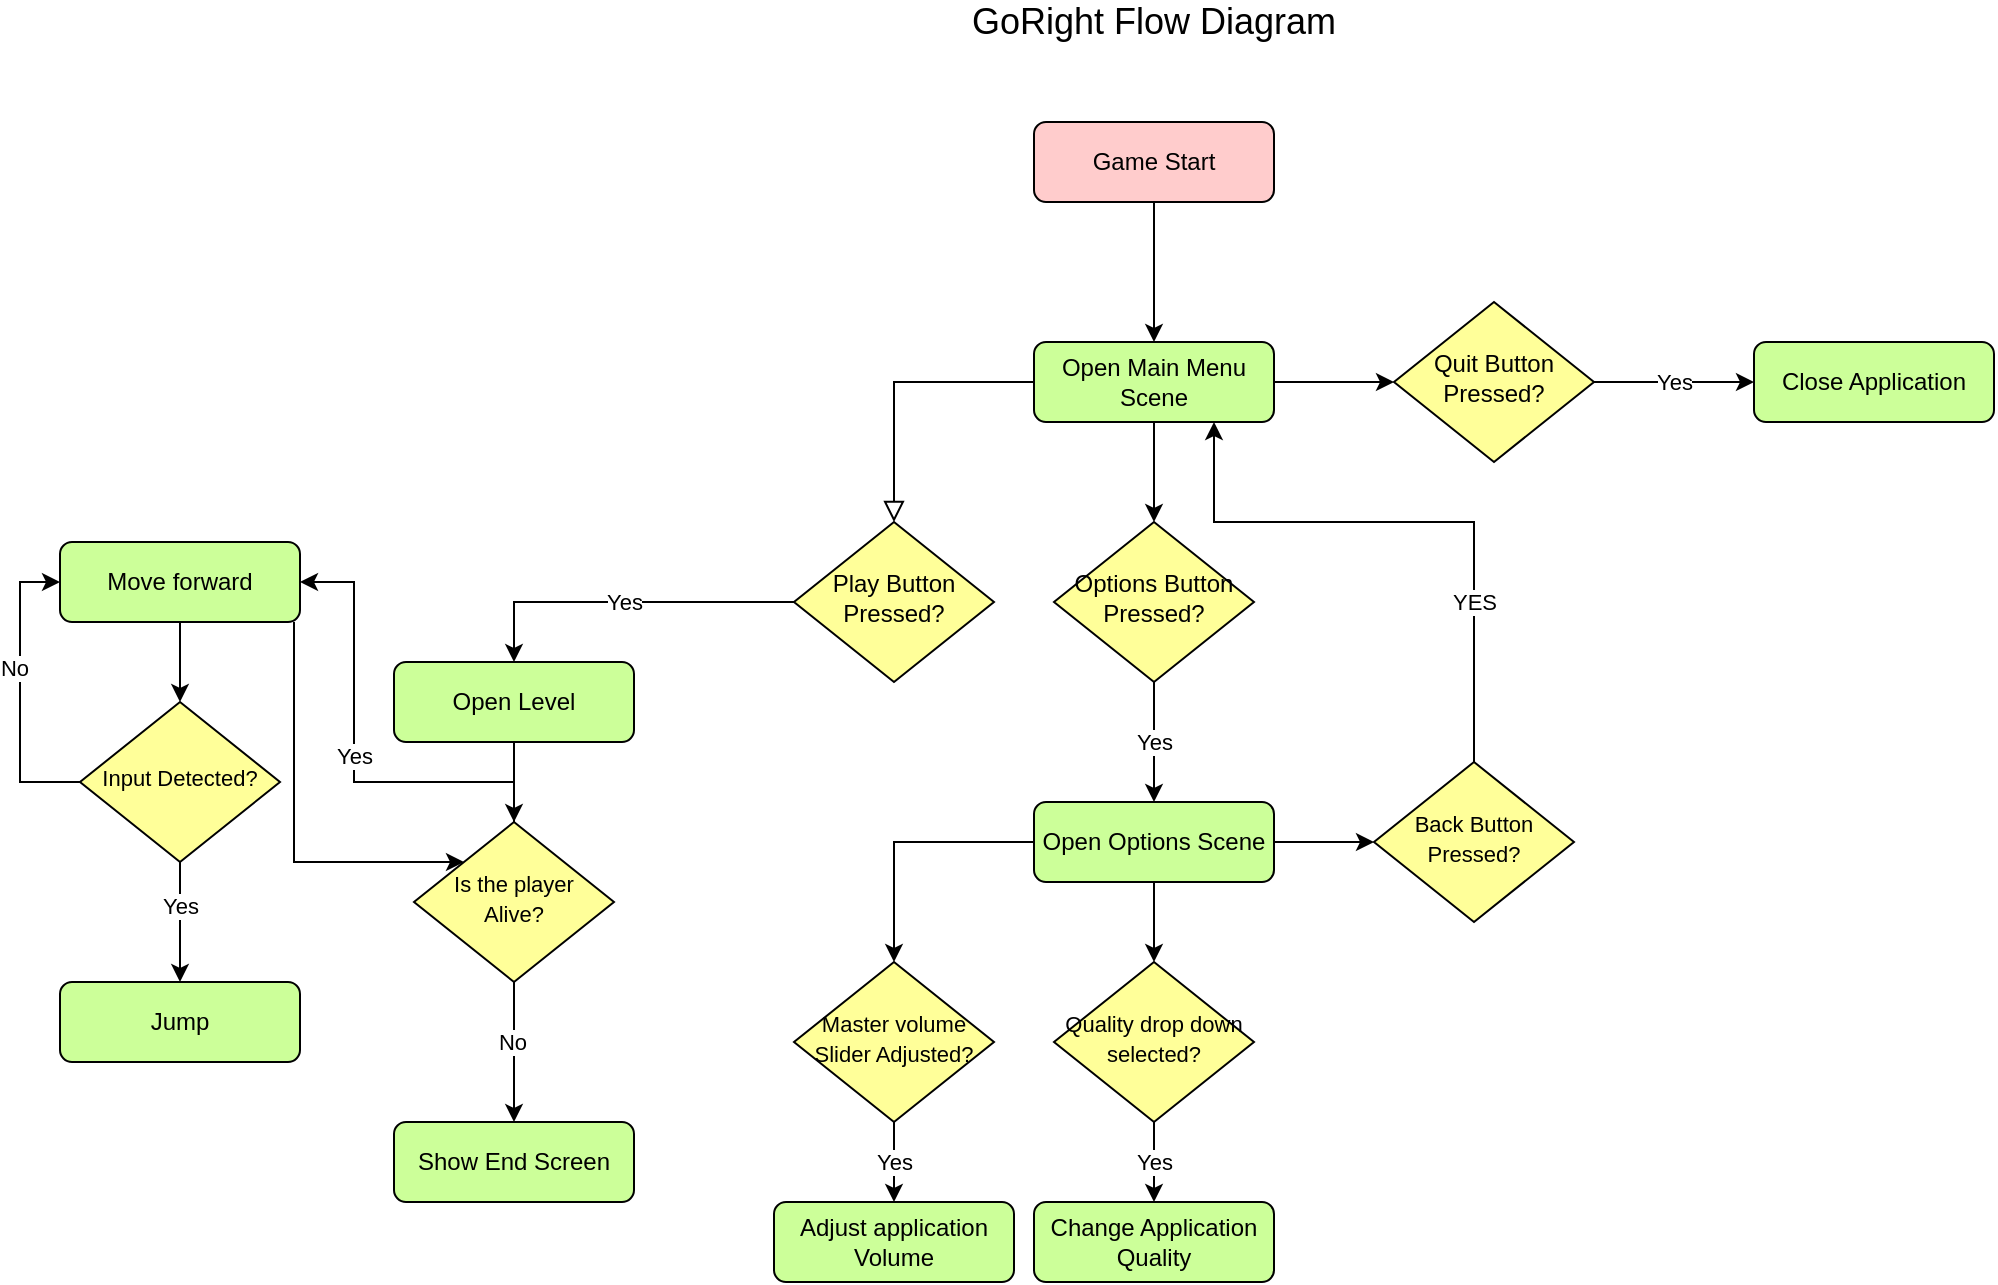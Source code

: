 <mxfile version="14.6.1" type="device"><diagram id="C5RBs43oDa-KdzZeNtuy" name="Page-1"><mxGraphModel dx="2550" dy="1517" grid="1" gridSize="10" guides="1" tooltips="1" connect="1" arrows="1" fold="1" page="1" pageScale="1" pageWidth="827" pageHeight="1169" math="0" shadow="0"><root><mxCell id="WIyWlLk6GJQsqaUBKTNV-0"/><mxCell id="WIyWlLk6GJQsqaUBKTNV-1" parent="WIyWlLk6GJQsqaUBKTNV-0"/><mxCell id="pbQ_s5aWmYecJgSz2hxw-1" value="" style="rounded=0;html=1;jettySize=auto;orthogonalLoop=1;fontSize=11;endArrow=block;endFill=0;endSize=8;strokeWidth=1;shadow=0;labelBackgroundColor=none;edgeStyle=orthogonalEdgeStyle;" parent="WIyWlLk6GJQsqaUBKTNV-1" source="pbQ_s5aWmYecJgSz2hxw-2" target="pbQ_s5aWmYecJgSz2hxw-5" edge="1"><mxGeometry relative="1" as="geometry"/></mxCell><mxCell id="pbQ_s5aWmYecJgSz2hxw-17" style="edgeStyle=orthogonalEdgeStyle;rounded=0;orthogonalLoop=1;jettySize=auto;html=1;entryX=0;entryY=0.5;entryDx=0;entryDy=0;" parent="WIyWlLk6GJQsqaUBKTNV-1" source="pbQ_s5aWmYecJgSz2hxw-2" target="pbQ_s5aWmYecJgSz2hxw-13" edge="1"><mxGeometry relative="1" as="geometry"><Array as="points"><mxPoint x="300" y="270"/><mxPoint x="300" y="270"/></Array></mxGeometry></mxCell><mxCell id="pbQ_s5aWmYecJgSz2hxw-18" style="edgeStyle=orthogonalEdgeStyle;rounded=0;orthogonalLoop=1;jettySize=auto;html=1;entryX=0.5;entryY=0;entryDx=0;entryDy=0;" parent="WIyWlLk6GJQsqaUBKTNV-1" source="pbQ_s5aWmYecJgSz2hxw-2" target="pbQ_s5aWmYecJgSz2hxw-12" edge="1"><mxGeometry relative="1" as="geometry"/></mxCell><mxCell id="pbQ_s5aWmYecJgSz2hxw-2" value="Open Main Menu Scene" style="rounded=1;whiteSpace=wrap;html=1;fontSize=12;glass=0;strokeWidth=1;shadow=0;fillColor=#CCFF99;" parent="WIyWlLk6GJQsqaUBKTNV-1" vertex="1"><mxGeometry x="120" y="250" width="120" height="40" as="geometry"/></mxCell><mxCell id="pbQ_s5aWmYecJgSz2hxw-24" value="Yes" style="edgeStyle=orthogonalEdgeStyle;rounded=0;orthogonalLoop=1;jettySize=auto;html=1;entryX=0.5;entryY=0;entryDx=0;entryDy=0;" parent="WIyWlLk6GJQsqaUBKTNV-1" source="pbQ_s5aWmYecJgSz2hxw-5" target="pbQ_s5aWmYecJgSz2hxw-23" edge="1"><mxGeometry relative="1" as="geometry"/></mxCell><mxCell id="pbQ_s5aWmYecJgSz2hxw-5" value="Play Button Pressed?" style="rhombus;whiteSpace=wrap;html=1;shadow=0;fontFamily=Helvetica;fontSize=12;align=center;strokeWidth=1;spacing=6;spacingTop=-4;fillColor=#FFFF99;" parent="WIyWlLk6GJQsqaUBKTNV-1" vertex="1"><mxGeometry y="340" width="100" height="80" as="geometry"/></mxCell><mxCell id="pbQ_s5aWmYecJgSz2hxw-22" value="Yes" style="edgeStyle=orthogonalEdgeStyle;rounded=0;orthogonalLoop=1;jettySize=auto;html=1;entryX=0.5;entryY=0;entryDx=0;entryDy=0;" parent="WIyWlLk6GJQsqaUBKTNV-1" source="pbQ_s5aWmYecJgSz2hxw-12" target="pbQ_s5aWmYecJgSz2hxw-21" edge="1"><mxGeometry relative="1" as="geometry"/></mxCell><mxCell id="pbQ_s5aWmYecJgSz2hxw-12" value="Options Button Pressed?" style="rhombus;whiteSpace=wrap;html=1;shadow=0;fontFamily=Helvetica;fontSize=12;align=center;strokeWidth=1;spacing=6;spacingTop=-4;fillColor=#FFFF99;" parent="WIyWlLk6GJQsqaUBKTNV-1" vertex="1"><mxGeometry x="130" y="340" width="100" height="80" as="geometry"/></mxCell><mxCell id="pbQ_s5aWmYecJgSz2hxw-20" value="Yes" style="edgeStyle=orthogonalEdgeStyle;rounded=0;orthogonalLoop=1;jettySize=auto;html=1;entryX=0;entryY=0.5;entryDx=0;entryDy=0;" parent="WIyWlLk6GJQsqaUBKTNV-1" source="pbQ_s5aWmYecJgSz2hxw-13" target="pbQ_s5aWmYecJgSz2hxw-19" edge="1"><mxGeometry relative="1" as="geometry"/></mxCell><mxCell id="pbQ_s5aWmYecJgSz2hxw-13" value="Quit Button Pressed?" style="rhombus;whiteSpace=wrap;html=1;shadow=0;fontFamily=Helvetica;fontSize=12;align=center;strokeWidth=1;spacing=6;spacingTop=-4;fillColor=#FFFF99;" parent="WIyWlLk6GJQsqaUBKTNV-1" vertex="1"><mxGeometry x="300" y="230" width="100" height="80" as="geometry"/></mxCell><mxCell id="pbQ_s5aWmYecJgSz2hxw-19" value="Close Application" style="rounded=1;whiteSpace=wrap;html=1;fontSize=12;glass=0;strokeWidth=1;shadow=0;fillColor=#CCFF99;" parent="WIyWlLk6GJQsqaUBKTNV-1" vertex="1"><mxGeometry x="480" y="250" width="120" height="40" as="geometry"/></mxCell><mxCell id="pbQ_s5aWmYecJgSz2hxw-29" style="edgeStyle=orthogonalEdgeStyle;rounded=0;orthogonalLoop=1;jettySize=auto;html=1;" parent="WIyWlLk6GJQsqaUBKTNV-1" source="pbQ_s5aWmYecJgSz2hxw-21" target="pbQ_s5aWmYecJgSz2hxw-28" edge="1"><mxGeometry relative="1" as="geometry"/></mxCell><mxCell id="pbQ_s5aWmYecJgSz2hxw-34" style="edgeStyle=orthogonalEdgeStyle;rounded=0;orthogonalLoop=1;jettySize=auto;html=1;entryX=0.5;entryY=0;entryDx=0;entryDy=0;" parent="WIyWlLk6GJQsqaUBKTNV-1" source="pbQ_s5aWmYecJgSz2hxw-21" target="pbQ_s5aWmYecJgSz2hxw-32" edge="1"><mxGeometry relative="1" as="geometry"/></mxCell><mxCell id="pbQ_s5aWmYecJgSz2hxw-43" style="edgeStyle=orthogonalEdgeStyle;rounded=0;orthogonalLoop=1;jettySize=auto;html=1;" parent="WIyWlLk6GJQsqaUBKTNV-1" source="pbQ_s5aWmYecJgSz2hxw-21" target="pbQ_s5aWmYecJgSz2hxw-40" edge="1"><mxGeometry relative="1" as="geometry"/></mxCell><mxCell id="pbQ_s5aWmYecJgSz2hxw-21" value="Open Options Scene" style="rounded=1;whiteSpace=wrap;html=1;fontSize=12;glass=0;strokeWidth=1;shadow=0;fillColor=#CCFF99;" parent="WIyWlLk6GJQsqaUBKTNV-1" vertex="1"><mxGeometry x="120" y="480" width="120" height="40" as="geometry"/></mxCell><mxCell id="pbQ_s5aWmYecJgSz2hxw-30" style="edgeStyle=orthogonalEdgeStyle;rounded=0;orthogonalLoop=1;jettySize=auto;html=1;entryX=0.5;entryY=0;entryDx=0;entryDy=0;" parent="WIyWlLk6GJQsqaUBKTNV-1" source="pbQ_s5aWmYecJgSz2hxw-23" target="pbQ_s5aWmYecJgSz2hxw-27" edge="1"><mxGeometry relative="1" as="geometry"/></mxCell><mxCell id="pbQ_s5aWmYecJgSz2hxw-23" value="Open Level" style="rounded=1;whiteSpace=wrap;html=1;fontSize=12;glass=0;strokeWidth=1;shadow=0;fillColor=#CCFF99;" parent="WIyWlLk6GJQsqaUBKTNV-1" vertex="1"><mxGeometry x="-200" y="410" width="120" height="40" as="geometry"/></mxCell><mxCell id="pbQ_s5aWmYecJgSz2hxw-26" value="&lt;font style=&quot;font-size: 18px&quot;&gt;GoRight Flow Diagram&lt;/font&gt;" style="text;html=1;strokeColor=none;fillColor=none;align=center;verticalAlign=middle;whiteSpace=wrap;rounded=0;" parent="WIyWlLk6GJQsqaUBKTNV-1" vertex="1"><mxGeometry x="85" y="80" width="190" height="20" as="geometry"/></mxCell><mxCell id="pbQ_s5aWmYecJgSz2hxw-48" value="Yes" style="edgeStyle=orthogonalEdgeStyle;rounded=0;orthogonalLoop=1;jettySize=auto;html=1;" parent="WIyWlLk6GJQsqaUBKTNV-1" source="pbQ_s5aWmYecJgSz2hxw-27" target="pbQ_s5aWmYecJgSz2hxw-47" edge="1"><mxGeometry relative="1" as="geometry"><Array as="points"><mxPoint x="-140" y="470"/><mxPoint x="-220" y="470"/><mxPoint x="-220" y="370"/></Array></mxGeometry></mxCell><mxCell id="O5jbuRy9zs_eObhCvUuY-11" style="edgeStyle=orthogonalEdgeStyle;rounded=0;orthogonalLoop=1;jettySize=auto;html=1;entryX=0.5;entryY=0;entryDx=0;entryDy=0;" edge="1" parent="WIyWlLk6GJQsqaUBKTNV-1" source="pbQ_s5aWmYecJgSz2hxw-27" target="O5jbuRy9zs_eObhCvUuY-9"><mxGeometry relative="1" as="geometry"/></mxCell><mxCell id="O5jbuRy9zs_eObhCvUuY-12" value="No" style="edgeLabel;html=1;align=center;verticalAlign=middle;resizable=0;points=[];" vertex="1" connectable="0" parent="O5jbuRy9zs_eObhCvUuY-11"><mxGeometry x="-0.146" y="-1" relative="1" as="geometry"><mxPoint as="offset"/></mxGeometry></mxCell><mxCell id="pbQ_s5aWmYecJgSz2hxw-27" value="&lt;font style=&quot;font-size: 11px&quot;&gt;Is the player Alive?&lt;/font&gt;" style="rhombus;whiteSpace=wrap;html=1;shadow=0;fontFamily=Helvetica;fontSize=12;align=center;strokeWidth=1;spacing=6;spacingTop=-4;fillColor=#FFFF99;" parent="WIyWlLk6GJQsqaUBKTNV-1" vertex="1"><mxGeometry x="-190" y="490" width="100" height="80" as="geometry"/></mxCell><mxCell id="pbQ_s5aWmYecJgSz2hxw-38" value="Yes" style="edgeStyle=orthogonalEdgeStyle;rounded=0;orthogonalLoop=1;jettySize=auto;html=1;entryX=0.5;entryY=0;entryDx=0;entryDy=0;" parent="WIyWlLk6GJQsqaUBKTNV-1" source="pbQ_s5aWmYecJgSz2hxw-28" target="pbQ_s5aWmYecJgSz2hxw-36" edge="1"><mxGeometry relative="1" as="geometry"/></mxCell><mxCell id="pbQ_s5aWmYecJgSz2hxw-28" value="&lt;font style=&quot;font-size: 11px&quot;&gt;Master volume Slider Adjusted?&lt;/font&gt;" style="rhombus;whiteSpace=wrap;html=1;shadow=0;fontFamily=Helvetica;fontSize=12;align=center;strokeWidth=1;spacing=6;spacingTop=-4;fillColor=#FFFF99;" parent="WIyWlLk6GJQsqaUBKTNV-1" vertex="1"><mxGeometry y="560" width="100" height="80" as="geometry"/></mxCell><mxCell id="pbQ_s5aWmYecJgSz2hxw-39" value="Yes" style="edgeStyle=orthogonalEdgeStyle;rounded=0;orthogonalLoop=1;jettySize=auto;html=1;entryX=0.5;entryY=0;entryDx=0;entryDy=0;" parent="WIyWlLk6GJQsqaUBKTNV-1" source="pbQ_s5aWmYecJgSz2hxw-32" target="pbQ_s5aWmYecJgSz2hxw-37" edge="1"><mxGeometry relative="1" as="geometry"/></mxCell><mxCell id="pbQ_s5aWmYecJgSz2hxw-32" value="&lt;font style=&quot;font-size: 11px&quot;&gt;Quality drop down selected?&lt;/font&gt;" style="rhombus;whiteSpace=wrap;html=1;shadow=0;fontFamily=Helvetica;fontSize=12;align=center;strokeWidth=1;spacing=6;spacingTop=-4;fillColor=#FFFF99;" parent="WIyWlLk6GJQsqaUBKTNV-1" vertex="1"><mxGeometry x="130" y="560" width="100" height="80" as="geometry"/></mxCell><mxCell id="pbQ_s5aWmYecJgSz2hxw-36" value="Adjust application Volume" style="rounded=1;whiteSpace=wrap;html=1;fontSize=12;glass=0;strokeWidth=1;shadow=0;fillColor=#CCFF99;" parent="WIyWlLk6GJQsqaUBKTNV-1" vertex="1"><mxGeometry x="-10" y="680" width="120" height="40" as="geometry"/></mxCell><mxCell id="pbQ_s5aWmYecJgSz2hxw-37" value="Change Application Quality" style="rounded=1;whiteSpace=wrap;html=1;fontSize=12;glass=0;strokeWidth=1;shadow=0;strokeColor=#000000;fillColor=#CCFF99;" parent="WIyWlLk6GJQsqaUBKTNV-1" vertex="1"><mxGeometry x="120" y="680" width="120" height="40" as="geometry"/></mxCell><mxCell id="pbQ_s5aWmYecJgSz2hxw-45" style="edgeStyle=orthogonalEdgeStyle;rounded=0;orthogonalLoop=1;jettySize=auto;html=1;entryX=0.75;entryY=1;entryDx=0;entryDy=0;" parent="WIyWlLk6GJQsqaUBKTNV-1" source="pbQ_s5aWmYecJgSz2hxw-40" target="pbQ_s5aWmYecJgSz2hxw-2" edge="1"><mxGeometry relative="1" as="geometry"><Array as="points"><mxPoint x="340" y="340"/><mxPoint x="210" y="340"/></Array></mxGeometry></mxCell><mxCell id="pbQ_s5aWmYecJgSz2hxw-46" value="YES" style="edgeLabel;html=1;align=center;verticalAlign=middle;resizable=0;points=[];" parent="pbQ_s5aWmYecJgSz2hxw-45" vertex="1" connectable="0"><mxGeometry x="-0.707" y="3" relative="1" as="geometry"><mxPoint x="3" y="-36" as="offset"/></mxGeometry></mxCell><mxCell id="pbQ_s5aWmYecJgSz2hxw-40" value="&lt;font style=&quot;font-size: 11px&quot;&gt;Back Button Pressed?&lt;/font&gt;" style="rhombus;whiteSpace=wrap;html=1;shadow=0;fontFamily=Helvetica;fontSize=12;align=center;strokeWidth=1;spacing=6;spacingTop=-4;fillColor=#FFFF99;" parent="WIyWlLk6GJQsqaUBKTNV-1" vertex="1"><mxGeometry x="290" y="460" width="100" height="80" as="geometry"/></mxCell><mxCell id="pbQ_s5aWmYecJgSz2hxw-42" style="edgeStyle=orthogonalEdgeStyle;rounded=0;orthogonalLoop=1;jettySize=auto;html=1;" parent="WIyWlLk6GJQsqaUBKTNV-1" source="pbQ_s5aWmYecJgSz2hxw-41" target="pbQ_s5aWmYecJgSz2hxw-2" edge="1"><mxGeometry relative="1" as="geometry"/></mxCell><mxCell id="pbQ_s5aWmYecJgSz2hxw-41" value="Game Start" style="rounded=1;whiteSpace=wrap;html=1;fontSize=12;glass=0;strokeWidth=1;shadow=0;fillColor=#FFCCCC;" parent="WIyWlLk6GJQsqaUBKTNV-1" vertex="1"><mxGeometry x="120" y="140" width="120" height="40" as="geometry"/></mxCell><mxCell id="O5jbuRy9zs_eObhCvUuY-0" style="edgeStyle=orthogonalEdgeStyle;rounded=0;orthogonalLoop=1;jettySize=auto;html=1;entryX=0;entryY=0;entryDx=0;entryDy=0;" edge="1" parent="WIyWlLk6GJQsqaUBKTNV-1" source="pbQ_s5aWmYecJgSz2hxw-47" target="pbQ_s5aWmYecJgSz2hxw-27"><mxGeometry relative="1" as="geometry"><Array as="points"><mxPoint x="-250" y="510"/></Array></mxGeometry></mxCell><mxCell id="O5jbuRy9zs_eObhCvUuY-2" style="edgeStyle=orthogonalEdgeStyle;rounded=0;orthogonalLoop=1;jettySize=auto;html=1;entryX=0.5;entryY=0;entryDx=0;entryDy=0;" edge="1" parent="WIyWlLk6GJQsqaUBKTNV-1" source="pbQ_s5aWmYecJgSz2hxw-47" target="O5jbuRy9zs_eObhCvUuY-1"><mxGeometry relative="1" as="geometry"><Array as="points"><mxPoint x="-307" y="400"/><mxPoint x="-307" y="400"/></Array></mxGeometry></mxCell><mxCell id="pbQ_s5aWmYecJgSz2hxw-47" value="Move forward" style="rounded=1;whiteSpace=wrap;html=1;fontSize=12;glass=0;strokeWidth=1;shadow=0;fillColor=#CCFF99;" parent="WIyWlLk6GJQsqaUBKTNV-1" vertex="1"><mxGeometry x="-367" y="350" width="120" height="40" as="geometry"/></mxCell><mxCell id="O5jbuRy9zs_eObhCvUuY-4" style="edgeStyle=orthogonalEdgeStyle;rounded=0;orthogonalLoop=1;jettySize=auto;html=1;entryX=0;entryY=0.5;entryDx=0;entryDy=0;exitX=0;exitY=0.5;exitDx=0;exitDy=0;" edge="1" parent="WIyWlLk6GJQsqaUBKTNV-1" source="O5jbuRy9zs_eObhCvUuY-1" target="pbQ_s5aWmYecJgSz2hxw-47"><mxGeometry relative="1" as="geometry"/></mxCell><mxCell id="O5jbuRy9zs_eObhCvUuY-5" value="No" style="edgeLabel;html=1;align=center;verticalAlign=middle;resizable=0;points=[];" vertex="1" connectable="0" parent="O5jbuRy9zs_eObhCvUuY-4"><mxGeometry x="0.167" y="3" relative="1" as="geometry"><mxPoint as="offset"/></mxGeometry></mxCell><mxCell id="O5jbuRy9zs_eObhCvUuY-7" style="edgeStyle=orthogonalEdgeStyle;rounded=0;orthogonalLoop=1;jettySize=auto;html=1;" edge="1" parent="WIyWlLk6GJQsqaUBKTNV-1" source="O5jbuRy9zs_eObhCvUuY-1" target="O5jbuRy9zs_eObhCvUuY-6"><mxGeometry relative="1" as="geometry"/></mxCell><mxCell id="O5jbuRy9zs_eObhCvUuY-8" value="Yes" style="edgeLabel;html=1;align=center;verticalAlign=middle;resizable=0;points=[];" vertex="1" connectable="0" parent="O5jbuRy9zs_eObhCvUuY-7"><mxGeometry x="-0.287" relative="1" as="geometry"><mxPoint as="offset"/></mxGeometry></mxCell><mxCell id="O5jbuRy9zs_eObhCvUuY-1" value="&lt;font style=&quot;font-size: 11px&quot;&gt;Input Detected?&lt;/font&gt;" style="rhombus;whiteSpace=wrap;html=1;shadow=0;fontFamily=Helvetica;fontSize=12;align=center;strokeWidth=1;spacing=6;spacingTop=-4;fillColor=#FFFF99;" vertex="1" parent="WIyWlLk6GJQsqaUBKTNV-1"><mxGeometry x="-357" y="430" width="100" height="80" as="geometry"/></mxCell><mxCell id="O5jbuRy9zs_eObhCvUuY-6" value="Jump" style="rounded=1;whiteSpace=wrap;html=1;fontSize=12;glass=0;strokeWidth=1;shadow=0;fillColor=#CCFF99;" vertex="1" parent="WIyWlLk6GJQsqaUBKTNV-1"><mxGeometry x="-367" y="570" width="120" height="40" as="geometry"/></mxCell><mxCell id="O5jbuRy9zs_eObhCvUuY-9" value="Show End Screen" style="rounded=1;whiteSpace=wrap;html=1;fontSize=12;glass=0;strokeWidth=1;shadow=0;fillColor=#CCFF99;" vertex="1" parent="WIyWlLk6GJQsqaUBKTNV-1"><mxGeometry x="-200" y="640" width="120" height="40" as="geometry"/></mxCell></root></mxGraphModel></diagram></mxfile>